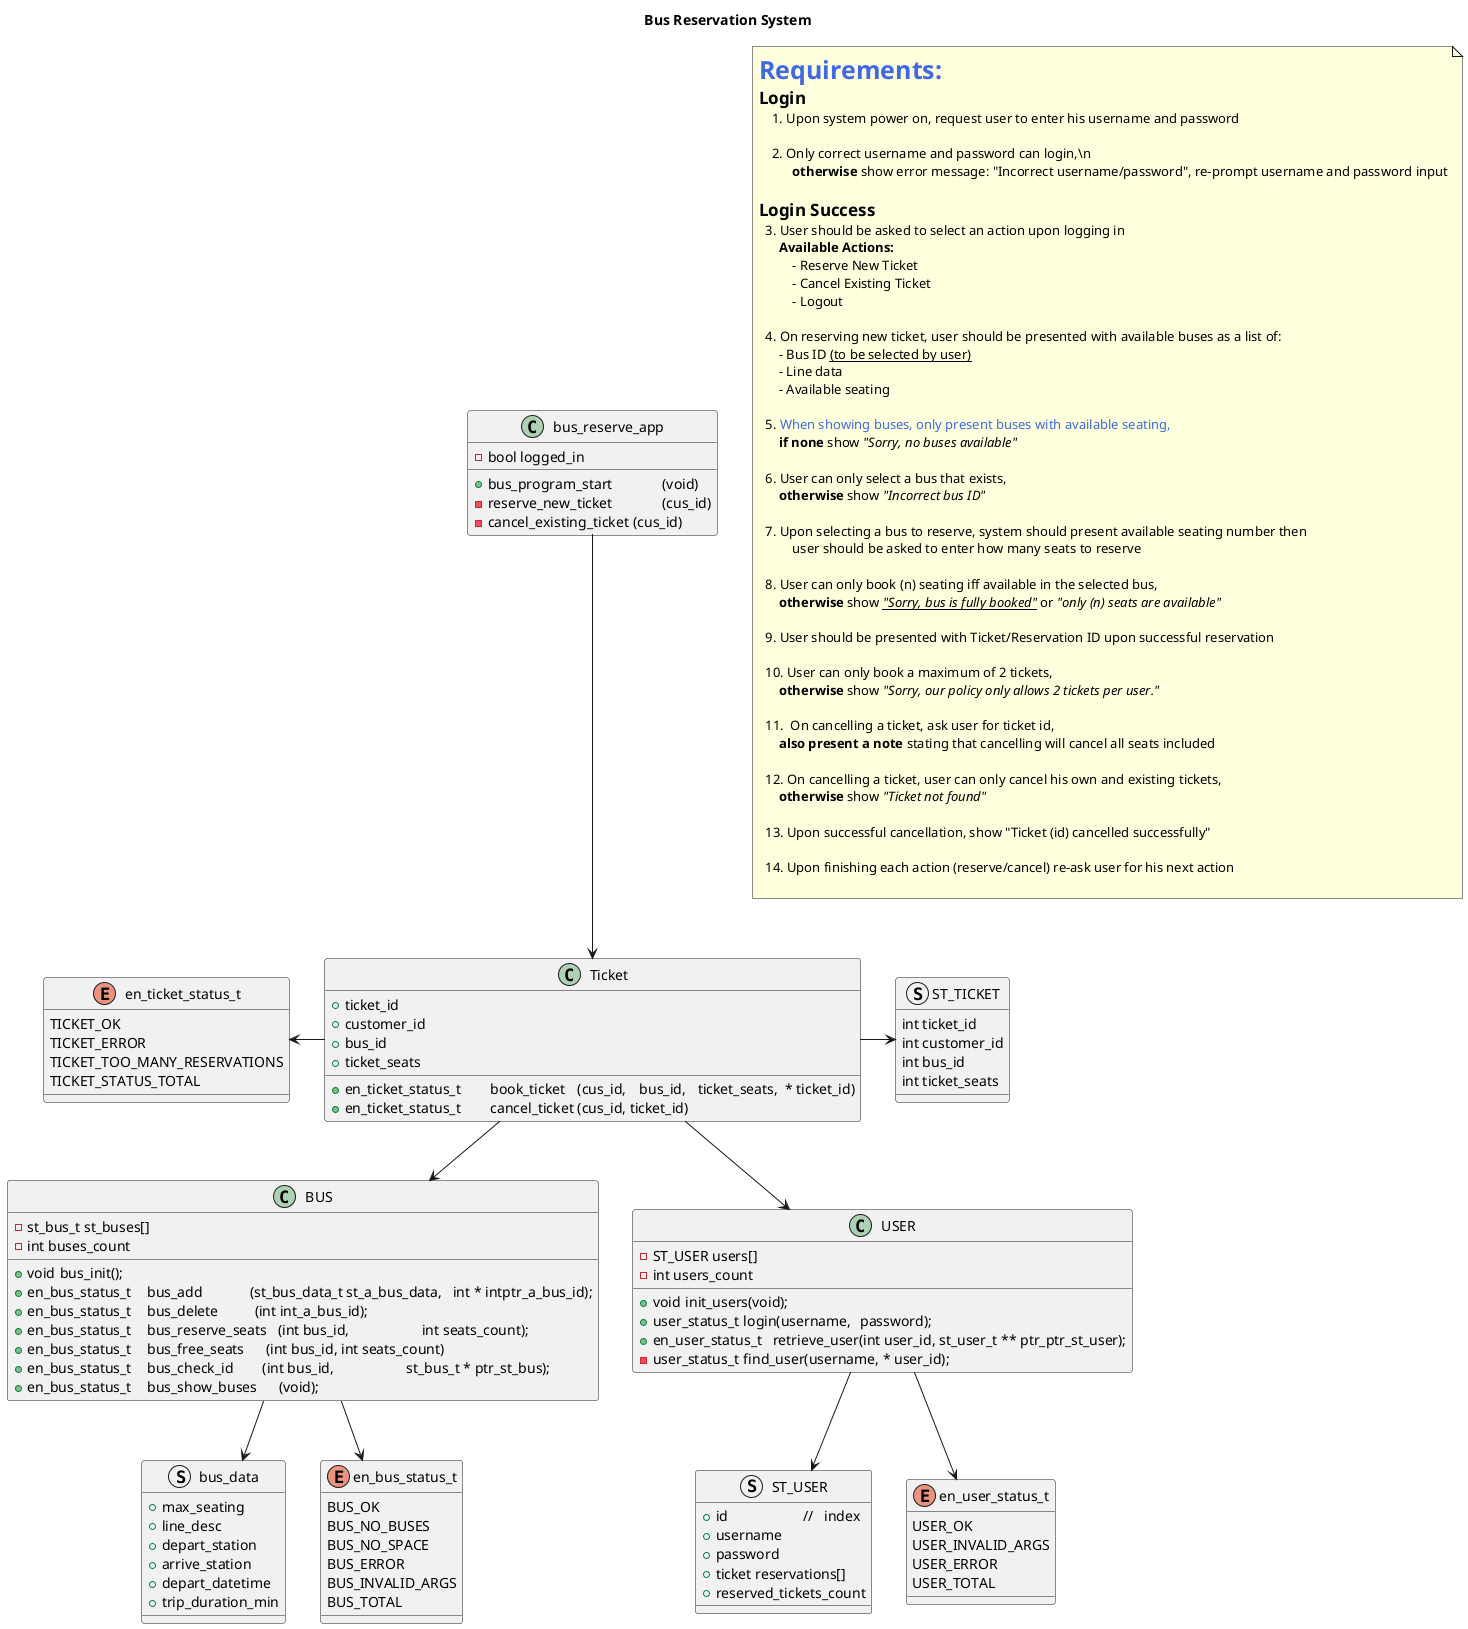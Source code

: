 @startuml
'https://plantuml.com/class-diagram

title Bus Reservation System

class BUS

class bus_reserve_app
{
    - bool logged_in

    + bus_program_start\t\t(void)
    - reserve_new_ticket\t\t(cus_id)
    - cancel_existing_ticket\t(cus_id)
}

bus_reserve_app --> Ticket

class USER
{
    - ST_USER users[]
    - int users_count

    + void\t init_users(void);
    + user_status_t\t login(username,\t password);
    + en_user_status_t\t retrieve_user(int user_id, st_user_t ** ptr_ptr_st_user);
    - user_status_t\t find_user(username, * user_id);
}

struct ST_USER
{
    + id \t\t\t//   index
    + username
    + password
    + ticket reservations[]
    + reserved_tickets_count
}

enum en_user_status_t
{
    USER_OK
    USER_INVALID_ARGS
    USER_ERROR
    USER_TOTAL
}


class BUS {
    - st_bus_t st_buses[]
    - int buses_count

    + void\t bus_init();
    + en_bus_status_t\t bus_add             (st_bus_data_t st_a_bus_data,   int * intptr_a_bus_id);
    + en_bus_status_t\t bus_delete          (int int_a_bus_id);
    + en_bus_status_t\t bus_reserve_seats   (int bus_id,                    int seats_count);
    + en_bus_status_t\t bus_free_seats      (int bus_id, int seats_count)
    + en_bus_status_t\t bus_check_id        (int bus_id,                    st_bus_t * ptr_st_bus);
    + en_bus_status_t\t bus_show_buses      (void);
}

struct bus_data
{
    + max_seating
    + line_desc
    + depart_station
    + arrive_station
    + depart_datetime
    + trip_duration_min
}

enum en_bus_status_t
{
    BUS_OK
    BUS_NO_BUSES
    BUS_NO_SPACE
    BUS_ERROR
    BUS_INVALID_ARGS
    BUS_TOTAL
}

class Ticket
{
    + ticket_id
    + customer_id
    + bus_id
    + ticket_seats
    + en_ticket_status_t \tbook_ticket\t(cus_id,\t bus_id,\t ticket_seats,\t * ticket_id)
    '+ en_ticket_status_t \tmodify_ticket\t(* ticket_id,\t bus_id,\t seats,\t luggage)
    + en_ticket_status_t \tcancel_ticket\t(cus_id, ticket_id)
}

struct ST_TICKET
{
    int ticket_id
    int customer_id
    int bus_id
    int ticket_seats
}

enum en_ticket_status_t
{
    TICKET_OK
    TICKET_ERROR
    TICKET_TOO_MANY_RESERVATIONS
    TICKET_STATUS_TOTAL
}

Ticket --> BUS
Ticket --> USER
BUS --> bus_data
BUS --> en_bus_status_t
Ticket -> ST_TICKET
Ticket -left-> en_ticket_status_t
USER --> ST_USER
USER --> en_user_status_t

note as N1
  = <b><color:royalBlue>Requirements:</color>
  = Login
      1. Upon system power on, request user to enter his username and password

      2. Only correct username and password can login,\n\t
            **otherwise** show error message: "Incorrect username/password", re-prompt username and password input

  = Login Success
    3. User should be asked to select an action upon logging in
        **Available Actions:**
            - Reserve New Ticket
            - Cancel Existing Ticket
            - Logout

    4. On reserving new ticket, user should be presented with available buses as a list of:
        - Bus ID __(to be selected by user)__
        - Line data
        - Available seating

    5. <color:royalBlue>When showing buses, only present buses with available seating,
        **if none** show //"Sorry, no buses available"//

    6. User can only select a bus that exists,
        **otherwise** show //"Incorrect bus ID"//

    7. Upon selecting a bus to reserve, system should present available seating number then
            user should be asked to enter how many seats to reserve

    8. User can only book (n) seating iff available in the selected bus,
        **otherwise** show __//"Sorry, bus is fully booked"//__ or //"only (n) seats are available"//

    9. User should be presented with Ticket/Reservation ID upon successful reservation

    10. User can only book a maximum of 2 tickets,
        **otherwise** show //"Sorry, our policy only allows 2 tickets per user."//

    11.  On cancelling a ticket, ask user for ticket id,
        **also present a note** stating that cancelling will cancel all seats included

    12. On cancelling a ticket, user can only cancel his own and existing tickets,
        **otherwise** show //"Ticket not found"//

    13. Upon successful cancellation, show "Ticket (id) cancelled successfully"

    14. Upon finishing each action (reserve/cancel) re-ask user for his next action

end note
@enduml